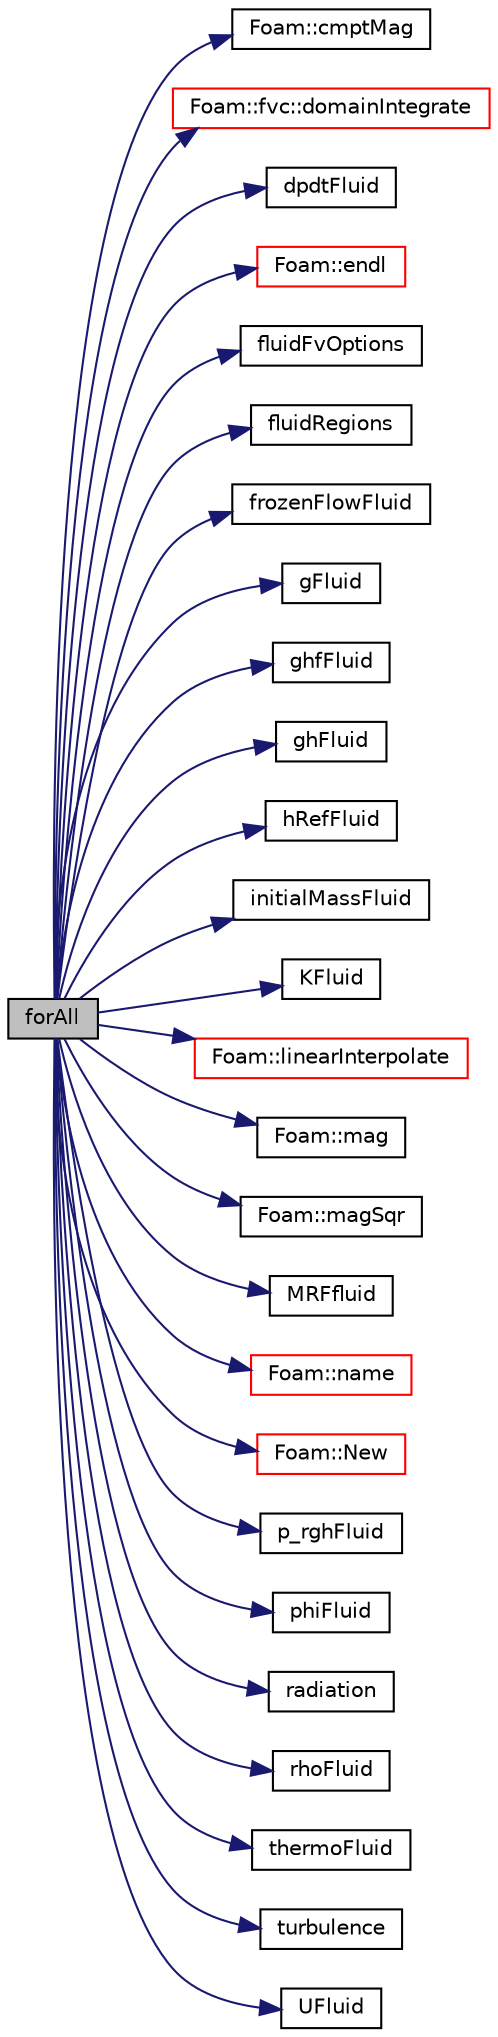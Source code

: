 digraph "forAll"
{
  bgcolor="transparent";
  edge [fontname="Helvetica",fontsize="10",labelfontname="Helvetica",labelfontsize="10"];
  node [fontname="Helvetica",fontsize="10",shape=record];
  rankdir="LR";
  Node1 [label="forAll",height=0.2,width=0.4,color="black", fillcolor="grey75", style="filled", fontcolor="black"];
  Node1 -> Node2 [color="midnightblue",fontsize="10",style="solid",fontname="Helvetica"];
  Node2 [label="Foam::cmptMag",height=0.2,width=0.4,color="black",URL="$a10936.html#acf2383c8a0a1d5fef3eb5255b950229d"];
  Node1 -> Node3 [color="midnightblue",fontsize="10",style="solid",fontname="Helvetica"];
  Node3 [label="Foam::fvc::domainIntegrate",height=0.2,width=0.4,color="red",URL="$a10972.html#a97e6958677a3a619ece7528613725d84"];
  Node1 -> Node4 [color="midnightblue",fontsize="10",style="solid",fontname="Helvetica"];
  Node4 [label="dpdtFluid",height=0.2,width=0.4,color="black",URL="$a03333.html#a84365931524f411388b0e8c00a834c80"];
  Node1 -> Node5 [color="midnightblue",fontsize="10",style="solid",fontname="Helvetica"];
  Node5 [label="Foam::endl",height=0.2,width=0.4,color="red",URL="$a10936.html#a2db8fe02a0d3909e9351bb4275b23ce4",tooltip="Add newline and flush stream. "];
  Node1 -> Node6 [color="midnightblue",fontsize="10",style="solid",fontname="Helvetica"];
  Node6 [label="fluidFvOptions",height=0.2,width=0.4,color="black",URL="$a03332.html#a434be2ad9a3b1a8914adea11afc57fdf"];
  Node1 -> Node7 [color="midnightblue",fontsize="10",style="solid",fontname="Helvetica"];
  Node7 [label="fluidRegions",height=0.2,width=0.4,color="black",URL="$a03334.html#a08b4d27e6932a7658115d87058b7eb5f"];
  Node1 -> Node8 [color="midnightblue",fontsize="10",style="solid",fontname="Helvetica"];
  Node8 [label="frozenFlowFluid",height=0.2,width=0.4,color="black",URL="$a03332.html#a3bd9981e00aae4e46466d6ca5c669eaa"];
  Node1 -> Node9 [color="midnightblue",fontsize="10",style="solid",fontname="Helvetica"];
  Node9 [label="gFluid",height=0.2,width=0.4,color="black",URL="$a03332.html#a7797fc4f70d8977842fe75bbbbc1ff2d"];
  Node1 -> Node10 [color="midnightblue",fontsize="10",style="solid",fontname="Helvetica"];
  Node10 [label="ghfFluid",height=0.2,width=0.4,color="black",URL="$a03332.html#ac1f2b8aafc3ec9a7af7b2bb5779fbbbe"];
  Node1 -> Node11 [color="midnightblue",fontsize="10",style="solid",fontname="Helvetica"];
  Node11 [label="ghFluid",height=0.2,width=0.4,color="black",URL="$a03332.html#a6268cb6f8cd80abc2510164fb30e0c7c"];
  Node1 -> Node12 [color="midnightblue",fontsize="10",style="solid",fontname="Helvetica"];
  Node12 [label="hRefFluid",height=0.2,width=0.4,color="black",URL="$a03332.html#a97c682cbe22cc94e9c9a24cda05e9507"];
  Node1 -> Node13 [color="midnightblue",fontsize="10",style="solid",fontname="Helvetica"];
  Node13 [label="initialMassFluid",height=0.2,width=0.4,color="black",URL="$a03332.html#a3e2118ca600524658bf59014eddfd8bc"];
  Node1 -> Node14 [color="midnightblue",fontsize="10",style="solid",fontname="Helvetica"];
  Node14 [label="KFluid",height=0.2,width=0.4,color="black",URL="$a03333.html#a3c9d6294d52940f7d2116b4cd28f877b"];
  Node1 -> Node15 [color="midnightblue",fontsize="10",style="solid",fontname="Helvetica"];
  Node15 [label="Foam::linearInterpolate",height=0.2,width=0.4,color="red",URL="$a10936.html#a77094c8cc487d2a53de247336f41e78f"];
  Node1 -> Node16 [color="midnightblue",fontsize="10",style="solid",fontname="Helvetica"];
  Node16 [label="Foam::mag",height=0.2,width=0.4,color="black",URL="$a10936.html#a929da2a3fdcf3dacbbe0487d3a330dae"];
  Node1 -> Node17 [color="midnightblue",fontsize="10",style="solid",fontname="Helvetica"];
  Node17 [label="Foam::magSqr",height=0.2,width=0.4,color="black",URL="$a10936.html#ae6fff2c6981e6d9618aa5038e69def6e"];
  Node1 -> Node18 [color="midnightblue",fontsize="10",style="solid",fontname="Helvetica"];
  Node18 [label="MRFfluid",height=0.2,width=0.4,color="black",URL="$a03332.html#a481a7aaca9674f40366919b43aa23f82"];
  Node1 -> Node19 [color="midnightblue",fontsize="10",style="solid",fontname="Helvetica"];
  Node19 [label="Foam::name",height=0.2,width=0.4,color="red",URL="$a10936.html#adcb0df2bd4953cb6bb390272d8263c3a",tooltip="Return a string representation of a complex. "];
  Node1 -> Node20 [color="midnightblue",fontsize="10",style="solid",fontname="Helvetica"];
  Node20 [label="Foam::New",height=0.2,width=0.4,color="red",URL="$a10936.html#a9d62cf14554c95e83f83f14909d9e0ec"];
  Node1 -> Node21 [color="midnightblue",fontsize="10",style="solid",fontname="Helvetica"];
  Node21 [label="p_rghFluid",height=0.2,width=0.4,color="black",URL="$a03332.html#a8ed9f45fa1e225facea75b2881c7f7e4"];
  Node1 -> Node22 [color="midnightblue",fontsize="10",style="solid",fontname="Helvetica"];
  Node22 [label="phiFluid",height=0.2,width=0.4,color="black",URL="$a03332.html#ad5823af227ebcd6dc75e33e9ce53f035"];
  Node1 -> Node23 [color="midnightblue",fontsize="10",style="solid",fontname="Helvetica"];
  Node23 [label="radiation",height=0.2,width=0.4,color="black",URL="$a03332.html#a2f1d66dc7c6d3db3610686049387c29a"];
  Node1 -> Node24 [color="midnightblue",fontsize="10",style="solid",fontname="Helvetica"];
  Node24 [label="rhoFluid",height=0.2,width=0.4,color="black",URL="$a03332.html#ad49be490be9c03e95111564fef34efe6"];
  Node1 -> Node25 [color="midnightblue",fontsize="10",style="solid",fontname="Helvetica"];
  Node25 [label="thermoFluid",height=0.2,width=0.4,color="black",URL="$a03332.html#aebb54de6b0e9abb26a7c4583a5dfd783"];
  Node1 -> Node26 [color="midnightblue",fontsize="10",style="solid",fontname="Helvetica"];
  Node26 [label="turbulence",height=0.2,width=0.4,color="black",URL="$a03332.html#a8102ef16dfb12e698783b1ce5258d8b6"];
  Node1 -> Node27 [color="midnightblue",fontsize="10",style="solid",fontname="Helvetica"];
  Node27 [label="UFluid",height=0.2,width=0.4,color="black",URL="$a03332.html#a4bb217ec503589ffe27e0be7098406c0"];
}
